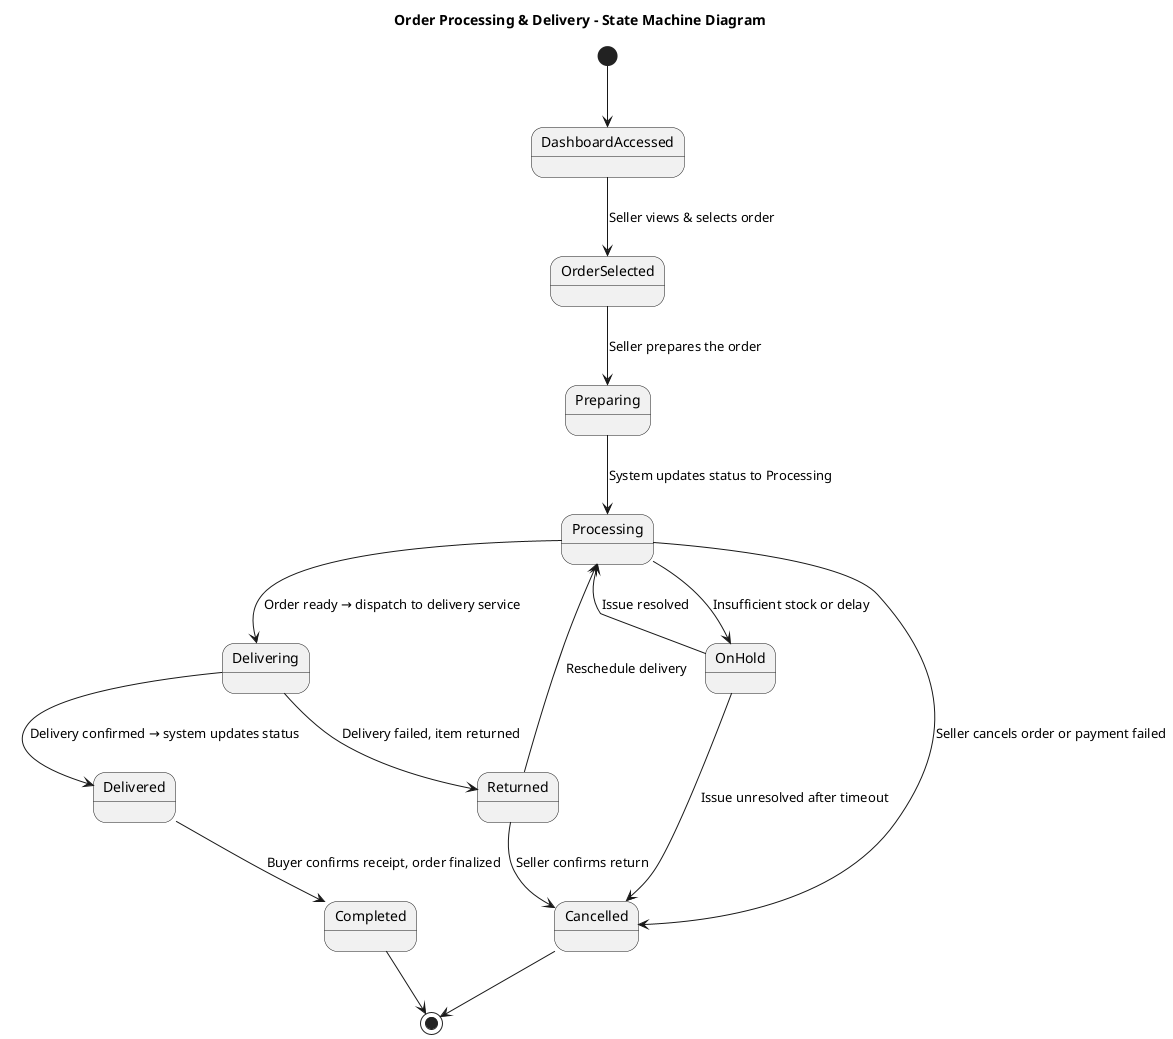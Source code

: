 @startuml
title Order Processing & Delivery - State Machine Diagram

[*] --> DashboardAccessed
DashboardAccessed --> OrderSelected : Seller views & selects order
OrderSelected --> Preparing : Seller prepares the order
Preparing --> Processing : System updates status to Processing

Processing --> Delivering : Order ready → dispatch to delivery service
Delivering --> Delivered : Delivery confirmed → system updates status
Delivered --> Completed : Buyer confirms receipt, order finalized
Completed --> [*]

Processing --> OnHold : Insufficient stock or delay
OnHold --> Processing : Issue resolved
OnHold --> Cancelled : Issue unresolved after timeout

Processing --> Cancelled : Seller cancels order or payment failed
Delivering --> Returned : Delivery failed, item returned
Returned --> Cancelled : Seller confirms return
Returned --> Processing : Reschedule delivery

Cancelled --> [*]
@enduml